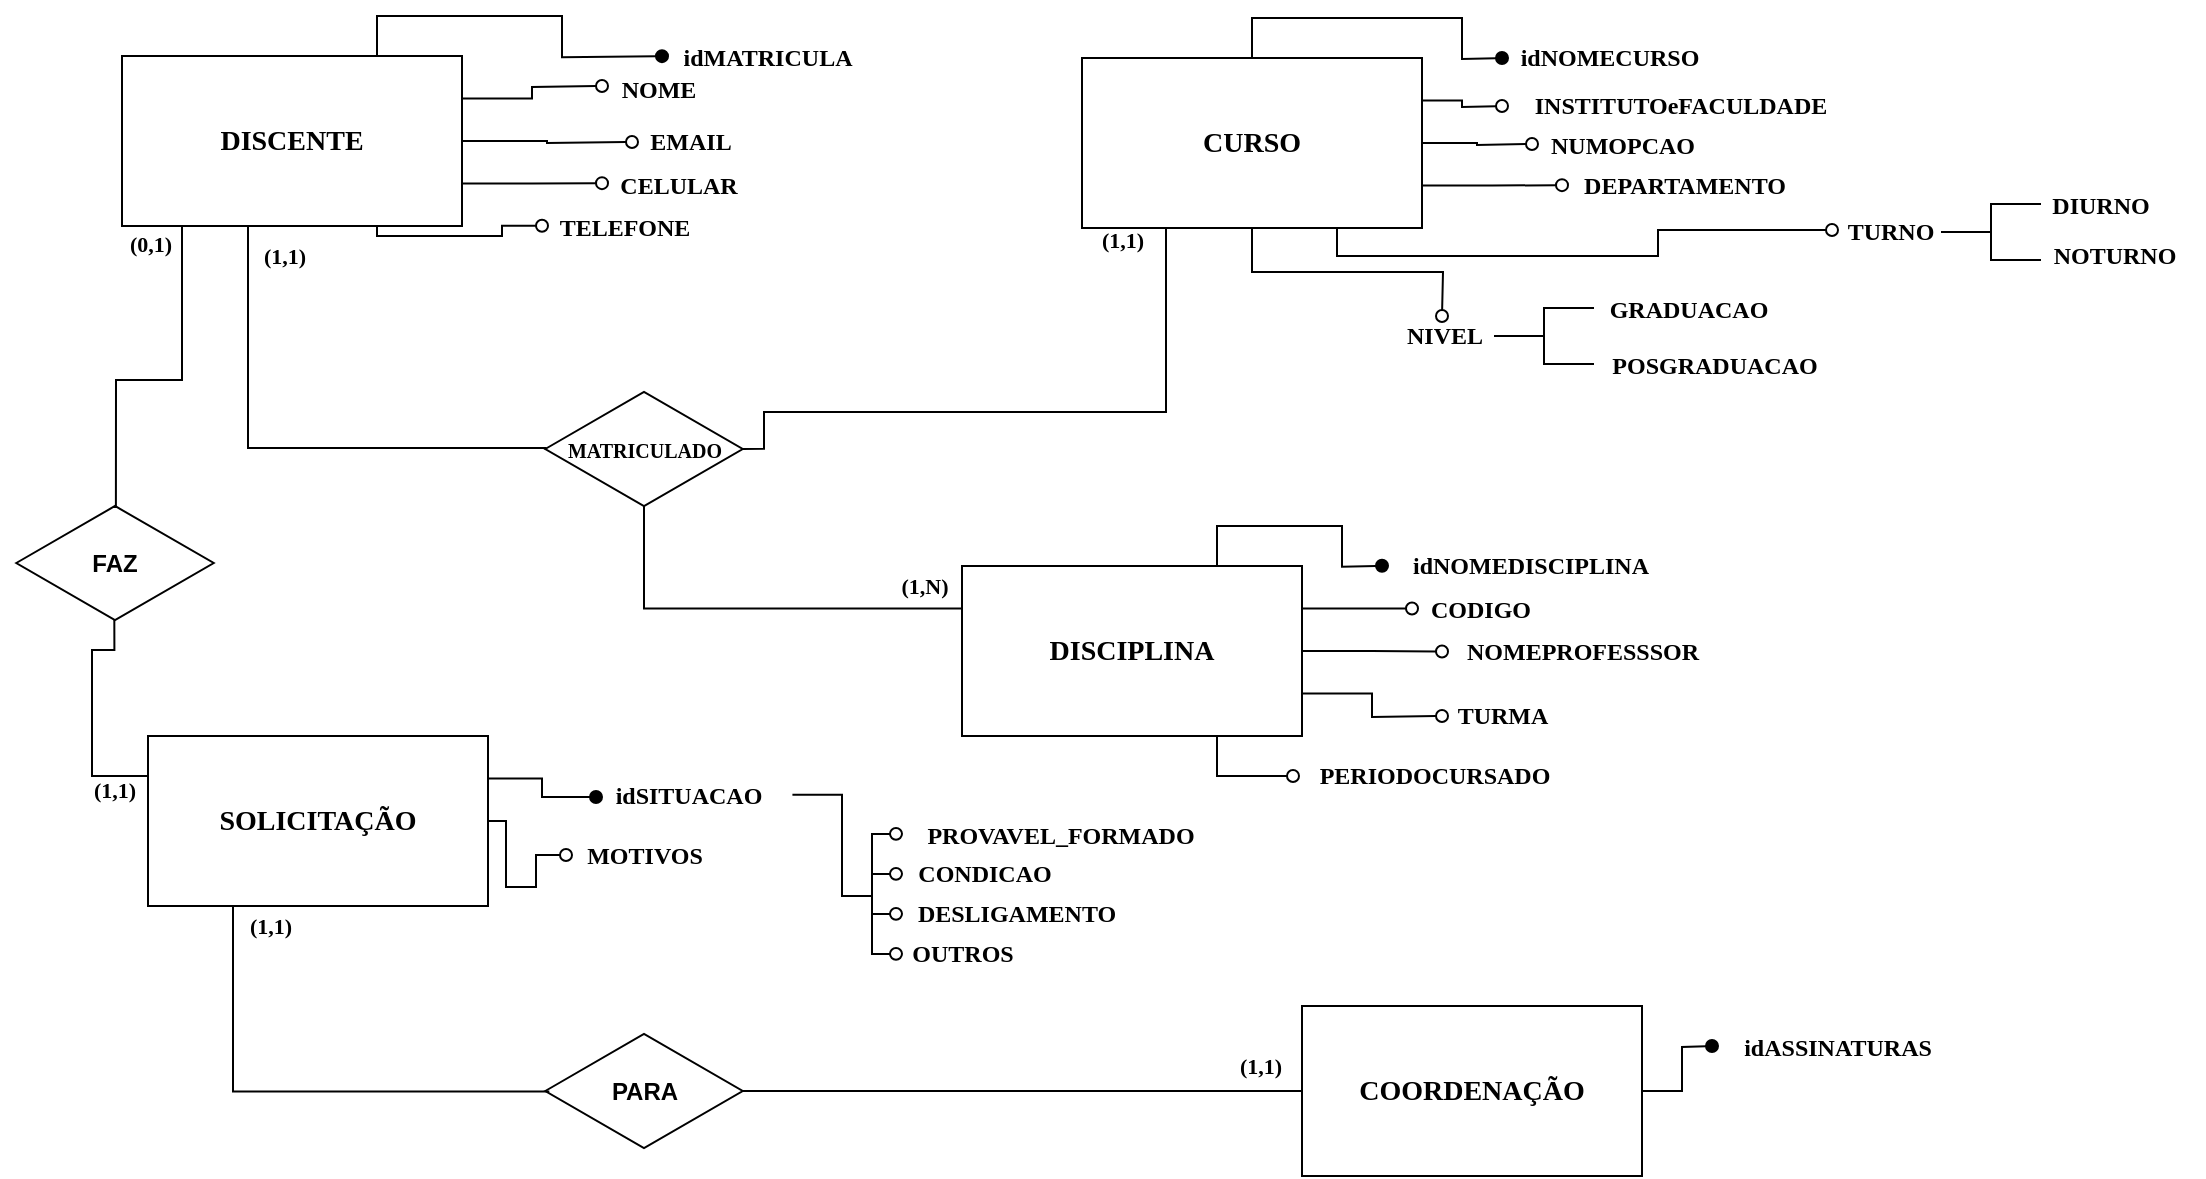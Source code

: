 <mxfile version="24.8.8">
  <diagram id="C5RBs43oDa-KdzZeNtuy" name="Page-1">
    <mxGraphModel dx="424" dy="858" grid="1" gridSize="15" guides="1" tooltips="1" connect="1" arrows="1" fold="1" page="1" pageScale="1" pageWidth="1169" pageHeight="827" math="0" shadow="0">
      <root>
        <mxCell id="WIyWlLk6GJQsqaUBKTNV-0" />
        <mxCell id="WIyWlLk6GJQsqaUBKTNV-1" parent="WIyWlLk6GJQsqaUBKTNV-0" />
        <mxCell id="zZQvNKMM1_MNGovXTg1E-174" style="edgeStyle=orthogonalEdgeStyle;rounded=0;orthogonalLoop=1;jettySize=auto;html=1;exitX=1;exitY=0.25;exitDx=0;exitDy=0;endArrow=oval;endFill=0;" edge="1" parent="WIyWlLk6GJQsqaUBKTNV-1" source="zZQvNKMM1_MNGovXTg1E-160">
          <mxGeometry relative="1" as="geometry">
            <mxPoint x="1500" y="134" as="targetPoint" />
          </mxGeometry>
        </mxCell>
        <mxCell id="zZQvNKMM1_MNGovXTg1E-175" style="edgeStyle=orthogonalEdgeStyle;rounded=0;orthogonalLoop=1;jettySize=auto;html=1;exitX=1;exitY=0.5;exitDx=0;exitDy=0;endArrow=oval;endFill=0;" edge="1" parent="WIyWlLk6GJQsqaUBKTNV-1" source="zZQvNKMM1_MNGovXTg1E-160">
          <mxGeometry relative="1" as="geometry">
            <mxPoint x="1515" y="162" as="targetPoint" />
          </mxGeometry>
        </mxCell>
        <mxCell id="zZQvNKMM1_MNGovXTg1E-185" value="&amp;nbsp; &amp;nbsp;idMATRICULA" style="text;html=1;align=center;verticalAlign=middle;resizable=0;points=[];autosize=1;strokeColor=none;fillColor=none;fontSize=12;fontFamily=Verdana;fontStyle=1" vertex="1" parent="WIyWlLk6GJQsqaUBKTNV-1">
          <mxGeometry x="1518" y="105" width="120" height="30" as="geometry" />
        </mxCell>
        <mxCell id="zZQvNKMM1_MNGovXTg1E-176" style="edgeStyle=orthogonalEdgeStyle;rounded=0;orthogonalLoop=1;jettySize=auto;html=1;exitX=1;exitY=0.75;exitDx=0;exitDy=0;endArrow=oval;endFill=0;" edge="1" parent="WIyWlLk6GJQsqaUBKTNV-1" source="zZQvNKMM1_MNGovXTg1E-160">
          <mxGeometry relative="1" as="geometry">
            <mxPoint x="1500" y="182.565" as="targetPoint" />
          </mxGeometry>
        </mxCell>
        <mxCell id="zZQvNKMM1_MNGovXTg1E-186" value="NOME" style="text;html=1;align=center;verticalAlign=middle;resizable=0;points=[];autosize=1;strokeColor=none;fillColor=none;fontFamily=Verdana;fontStyle=1" vertex="1" parent="WIyWlLk6GJQsqaUBKTNV-1">
          <mxGeometry x="1498" y="121" width="60" height="30" as="geometry" />
        </mxCell>
        <mxCell id="zZQvNKMM1_MNGovXTg1E-180" style="edgeStyle=orthogonalEdgeStyle;rounded=0;orthogonalLoop=1;jettySize=auto;html=1;exitX=0.75;exitY=1;exitDx=0;exitDy=0;endArrow=oval;endFill=0;" edge="1" parent="WIyWlLk6GJQsqaUBKTNV-1" source="zZQvNKMM1_MNGovXTg1E-160">
          <mxGeometry relative="1" as="geometry">
            <mxPoint x="1470" y="203.87" as="targetPoint" />
            <Array as="points">
              <mxPoint x="1387" y="209" />
              <mxPoint x="1450" y="209" />
              <mxPoint x="1450" y="204" />
            </Array>
          </mxGeometry>
        </mxCell>
        <mxCell id="zZQvNKMM1_MNGovXTg1E-187" value="EMAIL" style="text;html=1;align=center;verticalAlign=middle;resizable=0;points=[];autosize=1;strokeColor=none;fillColor=none;fontFamily=Verdana;fontStyle=1" vertex="1" parent="WIyWlLk6GJQsqaUBKTNV-1">
          <mxGeometry x="1506" y="147" width="75" height="30" as="geometry" />
        </mxCell>
        <mxCell id="zZQvNKMM1_MNGovXTg1E-183" style="edgeStyle=orthogonalEdgeStyle;rounded=0;orthogonalLoop=1;jettySize=auto;html=1;exitX=0.75;exitY=0;exitDx=0;exitDy=0;endArrow=oval;endFill=1;" edge="1" parent="WIyWlLk6GJQsqaUBKTNV-1" source="zZQvNKMM1_MNGovXTg1E-160">
          <mxGeometry relative="1" as="geometry">
            <mxPoint x="1530" y="119.087" as="targetPoint" />
          </mxGeometry>
        </mxCell>
        <mxCell id="zZQvNKMM1_MNGovXTg1E-188" value="CELULAR" style="text;html=1;align=center;verticalAlign=middle;resizable=0;points=[];autosize=1;strokeColor=none;fillColor=none;fontFamily=Verdana;fontStyle=1" vertex="1" parent="WIyWlLk6GJQsqaUBKTNV-1">
          <mxGeometry x="1493" y="169" width="90" height="30" as="geometry" />
        </mxCell>
        <mxCell id="zZQvNKMM1_MNGovXTg1E-189" value="TELEFONE" style="text;html=1;align=center;verticalAlign=middle;resizable=0;points=[];autosize=1;strokeColor=none;fillColor=none;fontFamily=Verdana;fontStyle=1" vertex="1" parent="WIyWlLk6GJQsqaUBKTNV-1">
          <mxGeometry x="1466" y="190" width="90" height="30" as="geometry" />
        </mxCell>
        <mxCell id="zZQvNKMM1_MNGovXTg1E-160" value="&lt;font face=&quot;Verdana&quot; style=&quot;font-size: 14px;&quot;&gt;&lt;b&gt;DISCENTE&lt;/b&gt;&lt;/font&gt;" style="whiteSpace=wrap;html=1;verticalAlign=middle;fillColor=none;" vertex="1" parent="WIyWlLk6GJQsqaUBKTNV-1">
          <mxGeometry x="1260" y="119" width="170" height="85" as="geometry" />
        </mxCell>
        <mxCell id="zZQvNKMM1_MNGovXTg1E-193" value="&lt;b&gt;FAZ&lt;/b&gt;" style="html=1;whiteSpace=wrap;shape=isoRectangle;fillColor=none;" vertex="1" parent="WIyWlLk6GJQsqaUBKTNV-1">
          <mxGeometry x="1200" y="344" width="113" height="57" as="geometry" />
        </mxCell>
        <mxCell id="zZQvNKMM1_MNGovXTg1E-196" style="edgeStyle=orthogonalEdgeStyle;rounded=0;orthogonalLoop=1;jettySize=auto;html=1;exitX=0.25;exitY=1;exitDx=0;exitDy=0;entryX=0.504;entryY=0.01;entryDx=0;entryDy=0;entryPerimeter=0;endArrow=none;endFill=0;" edge="1" parent="WIyWlLk6GJQsqaUBKTNV-1" source="zZQvNKMM1_MNGovXTg1E-160" target="zZQvNKMM1_MNGovXTg1E-193">
          <mxGeometry relative="1" as="geometry">
            <Array as="points">
              <mxPoint x="1290" y="204" />
              <mxPoint x="1290" y="281" />
              <mxPoint x="1257" y="281" />
            </Array>
          </mxGeometry>
        </mxCell>
        <mxCell id="zZQvNKMM1_MNGovXTg1E-207" style="edgeStyle=orthogonalEdgeStyle;rounded=0;orthogonalLoop=1;jettySize=auto;html=1;exitX=0;exitY=0.5;exitDx=0;exitDy=0;endArrow=none;endFill=0;entryX=0.497;entryY=1.001;entryDx=0;entryDy=0;entryPerimeter=0;" edge="1" parent="WIyWlLk6GJQsqaUBKTNV-1" source="zZQvNKMM1_MNGovXTg1E-206" target="zZQvNKMM1_MNGovXTg1E-193">
          <mxGeometry relative="1" as="geometry">
            <mxPoint x="1305" y="359" as="targetPoint" />
            <Array as="points">
              <mxPoint x="1273" y="479" />
              <mxPoint x="1245" y="479" />
              <mxPoint x="1245" y="416" />
            </Array>
          </mxGeometry>
        </mxCell>
        <mxCell id="zZQvNKMM1_MNGovXTg1E-257" style="edgeStyle=orthogonalEdgeStyle;rounded=0;orthogonalLoop=1;jettySize=auto;html=1;exitX=0;exitY=0.25;exitDx=0;exitDy=0;endArrow=none;endFill=0;" edge="1" parent="WIyWlLk6GJQsqaUBKTNV-1" source="zZQvNKMM1_MNGovXTg1E-252" target="zZQvNKMM1_MNGovXTg1E-237">
          <mxGeometry relative="1" as="geometry" />
        </mxCell>
        <mxCell id="zZQvNKMM1_MNGovXTg1E-275" style="edgeStyle=orthogonalEdgeStyle;rounded=0;orthogonalLoop=1;jettySize=auto;html=1;exitX=0.75;exitY=0;exitDx=0;exitDy=0;endArrow=oval;endFill=1;" edge="1" parent="WIyWlLk6GJQsqaUBKTNV-1" source="zZQvNKMM1_MNGovXTg1E-252">
          <mxGeometry relative="1" as="geometry">
            <mxPoint x="1890" y="373.857" as="targetPoint" />
          </mxGeometry>
        </mxCell>
        <mxCell id="zZQvNKMM1_MNGovXTg1E-276" style="edgeStyle=orthogonalEdgeStyle;rounded=0;orthogonalLoop=1;jettySize=auto;html=1;exitX=1;exitY=0.25;exitDx=0;exitDy=0;endArrow=oval;endFill=0;" edge="1" parent="WIyWlLk6GJQsqaUBKTNV-1" source="zZQvNKMM1_MNGovXTg1E-252">
          <mxGeometry relative="1" as="geometry">
            <mxPoint x="1905" y="395.286" as="targetPoint" />
          </mxGeometry>
        </mxCell>
        <mxCell id="zZQvNKMM1_MNGovXTg1E-277" style="edgeStyle=orthogonalEdgeStyle;rounded=0;orthogonalLoop=1;jettySize=auto;html=1;exitX=1;exitY=0.5;exitDx=0;exitDy=0;endArrow=oval;endFill=0;" edge="1" parent="WIyWlLk6GJQsqaUBKTNV-1" source="zZQvNKMM1_MNGovXTg1E-252">
          <mxGeometry relative="1" as="geometry">
            <mxPoint x="1920" y="416.714" as="targetPoint" />
          </mxGeometry>
        </mxCell>
        <mxCell id="zZQvNKMM1_MNGovXTg1E-278" style="edgeStyle=orthogonalEdgeStyle;rounded=0;orthogonalLoop=1;jettySize=auto;html=1;exitX=1;exitY=0.75;exitDx=0;exitDy=0;endArrow=oval;endFill=0;" edge="1" parent="WIyWlLk6GJQsqaUBKTNV-1" source="zZQvNKMM1_MNGovXTg1E-252">
          <mxGeometry relative="1" as="geometry">
            <mxPoint x="1920" y="449" as="targetPoint" />
          </mxGeometry>
        </mxCell>
        <mxCell id="zZQvNKMM1_MNGovXTg1E-279" style="edgeStyle=orthogonalEdgeStyle;rounded=0;orthogonalLoop=1;jettySize=auto;html=1;exitX=0.75;exitY=1;exitDx=0;exitDy=0;endArrow=oval;endFill=0;" edge="1" parent="WIyWlLk6GJQsqaUBKTNV-1" source="zZQvNKMM1_MNGovXTg1E-252">
          <mxGeometry relative="1" as="geometry">
            <mxPoint x="1845" y="479" as="targetPoint" />
          </mxGeometry>
        </mxCell>
        <mxCell id="zZQvNKMM1_MNGovXTg1E-252" value="&lt;font face=&quot;Verdana&quot; style=&quot;font-size: 14px;&quot;&gt;&lt;b&gt;DISCIPLINA&lt;/b&gt;&lt;/font&gt; " style="whiteSpace=wrap;html=1;verticalAlign=middle;fillColor=none;" vertex="1" parent="WIyWlLk6GJQsqaUBKTNV-1">
          <mxGeometry x="1680" y="374" width="170" height="85" as="geometry" />
        </mxCell>
        <mxCell id="zZQvNKMM1_MNGovXTg1E-280" value="idNOMEDISCIPLINA" style="text;html=1;align=center;verticalAlign=middle;resizable=0;points=[];autosize=1;strokeColor=none;fillColor=none;fontFamily=Verdana;fontStyle=1" vertex="1" parent="WIyWlLk6GJQsqaUBKTNV-1">
          <mxGeometry x="1889" y="358.5" width="150" height="30" as="geometry" />
        </mxCell>
        <mxCell id="zZQvNKMM1_MNGovXTg1E-281" value="TURMA" style="text;html=1;align=center;verticalAlign=middle;resizable=0;points=[];autosize=1;strokeColor=none;fillColor=none;fontFamily=Verdana;fontStyle=1" vertex="1" parent="WIyWlLk6GJQsqaUBKTNV-1">
          <mxGeometry x="1912" y="433.5" width="75" height="30" as="geometry" />
        </mxCell>
        <mxCell id="zZQvNKMM1_MNGovXTg1E-282" value="CODIGO" style="text;html=1;align=center;verticalAlign=middle;resizable=0;points=[];autosize=1;strokeColor=none;fillColor=none;fontFamily=Verdana;fontStyle=1" vertex="1" parent="WIyWlLk6GJQsqaUBKTNV-1">
          <mxGeometry x="1901" y="380.5" width="75" height="30" as="geometry" />
        </mxCell>
        <mxCell id="zZQvNKMM1_MNGovXTg1E-283" value="NOMEPROFESSSOR" style="text;html=1;align=center;verticalAlign=middle;resizable=0;points=[];autosize=1;strokeColor=none;fillColor=none;fontFamily=Verdana;fontStyle=1" vertex="1" parent="WIyWlLk6GJQsqaUBKTNV-1">
          <mxGeometry x="1915" y="401.5" width="150" height="30" as="geometry" />
        </mxCell>
        <mxCell id="zZQvNKMM1_MNGovXTg1E-284" value="PERIODOCURSADO" style="text;html=1;align=center;verticalAlign=middle;resizable=0;points=[];autosize=1;strokeColor=none;fillColor=none;fontFamily=Verdana;fontStyle=1" vertex="1" parent="WIyWlLk6GJQsqaUBKTNV-1">
          <mxGeometry x="1841" y="464" width="150" height="30" as="geometry" />
        </mxCell>
        <mxCell id="zZQvNKMM1_MNGovXTg1E-208" style="edgeStyle=orthogonalEdgeStyle;rounded=0;orthogonalLoop=1;jettySize=auto;html=1;exitX=1;exitY=0.25;exitDx=0;exitDy=0;endArrow=oval;endFill=0;" edge="1" parent="WIyWlLk6GJQsqaUBKTNV-1" source="zZQvNKMM1_MNGovXTg1E-218">
          <mxGeometry relative="1" as="geometry">
            <mxPoint x="1950" y="144" as="targetPoint" />
          </mxGeometry>
        </mxCell>
        <mxCell id="zZQvNKMM1_MNGovXTg1E-209" style="edgeStyle=orthogonalEdgeStyle;rounded=0;orthogonalLoop=1;jettySize=auto;html=1;exitX=1;exitY=0.5;exitDx=0;exitDy=0;endArrow=oval;endFill=0;" edge="1" parent="WIyWlLk6GJQsqaUBKTNV-1" source="zZQvNKMM1_MNGovXTg1E-218">
          <mxGeometry relative="1" as="geometry">
            <mxPoint x="1965" y="163" as="targetPoint" />
          </mxGeometry>
        </mxCell>
        <mxCell id="zZQvNKMM1_MNGovXTg1E-210" value="&amp;nbsp; &amp;nbsp;idNOMECURSO" style="text;html=1;align=center;verticalAlign=middle;resizable=0;points=[];autosize=1;strokeColor=none;fillColor=none;fontSize=12;fontFamily=Verdana;fontStyle=1" vertex="1" parent="WIyWlLk6GJQsqaUBKTNV-1">
          <mxGeometry x="1931" y="105" width="135" height="30" as="geometry" />
        </mxCell>
        <mxCell id="zZQvNKMM1_MNGovXTg1E-211" style="edgeStyle=orthogonalEdgeStyle;rounded=0;orthogonalLoop=1;jettySize=auto;html=1;exitX=1;exitY=0.75;exitDx=0;exitDy=0;endArrow=oval;endFill=0;" edge="1" parent="WIyWlLk6GJQsqaUBKTNV-1" source="zZQvNKMM1_MNGovXTg1E-218">
          <mxGeometry relative="1" as="geometry">
            <mxPoint x="1980" y="183.565" as="targetPoint" />
          </mxGeometry>
        </mxCell>
        <mxCell id="zZQvNKMM1_MNGovXTg1E-212" value="INSTITUTOeFACULDADE" style="text;html=1;align=center;verticalAlign=middle;resizable=0;points=[];autosize=1;strokeColor=none;fillColor=none;fontFamily=Verdana;fontStyle=1" vertex="1" parent="WIyWlLk6GJQsqaUBKTNV-1">
          <mxGeometry x="1949" y="129" width="180" height="30" as="geometry" />
        </mxCell>
        <mxCell id="zZQvNKMM1_MNGovXTg1E-214" value="TURNO" style="text;html=1;align=center;verticalAlign=middle;resizable=0;points=[];autosize=1;strokeColor=none;fillColor=none;fontFamily=Verdana;fontStyle=1" vertex="1" parent="WIyWlLk6GJQsqaUBKTNV-1">
          <mxGeometry x="2106.5" y="192" width="75" height="30" as="geometry" />
        </mxCell>
        <mxCell id="zZQvNKMM1_MNGovXTg1E-216" value="NUMOPCAO" style="text;html=1;align=center;verticalAlign=middle;resizable=0;points=[];autosize=1;strokeColor=none;fillColor=none;fontFamily=Verdana;fontStyle=1" vertex="1" parent="WIyWlLk6GJQsqaUBKTNV-1">
          <mxGeometry x="1957" y="148.5" width="105" height="30" as="geometry" />
        </mxCell>
        <mxCell id="zZQvNKMM1_MNGovXTg1E-217" value="DEPARTAMENTO" style="text;html=1;align=center;verticalAlign=middle;resizable=0;points=[];autosize=1;strokeColor=none;fillColor=none;fontFamily=Verdana;fontStyle=1" vertex="1" parent="WIyWlLk6GJQsqaUBKTNV-1">
          <mxGeometry x="1973.5" y="169" width="135" height="30" as="geometry" />
        </mxCell>
        <mxCell id="zZQvNKMM1_MNGovXTg1E-219" style="edgeStyle=orthogonalEdgeStyle;rounded=0;orthogonalLoop=1;jettySize=auto;html=1;exitX=0.5;exitY=0;exitDx=0;exitDy=0;endArrow=oval;endFill=1;" edge="1" parent="WIyWlLk6GJQsqaUBKTNV-1" source="zZQvNKMM1_MNGovXTg1E-218">
          <mxGeometry relative="1" as="geometry">
            <mxPoint x="1950" y="120" as="targetPoint" />
          </mxGeometry>
        </mxCell>
        <mxCell id="zZQvNKMM1_MNGovXTg1E-220" style="edgeStyle=orthogonalEdgeStyle;rounded=0;orthogonalLoop=1;jettySize=auto;html=1;exitX=0.75;exitY=1;exitDx=0;exitDy=0;endArrow=oval;endFill=0;" edge="1" parent="WIyWlLk6GJQsqaUBKTNV-1" source="zZQvNKMM1_MNGovXTg1E-218">
          <mxGeometry relative="1" as="geometry">
            <mxPoint x="2115" y="206" as="targetPoint" />
            <Array as="points">
              <mxPoint x="1868" y="219" />
              <mxPoint x="2028" y="219" />
              <mxPoint x="2028" y="206" />
              <mxPoint x="2115" y="206" />
            </Array>
          </mxGeometry>
        </mxCell>
        <mxCell id="zZQvNKMM1_MNGovXTg1E-225" style="edgeStyle=orthogonalEdgeStyle;rounded=0;orthogonalLoop=1;jettySize=auto;html=1;exitX=0.5;exitY=1;exitDx=0;exitDy=0;endArrow=oval;endFill=0;" edge="1" parent="WIyWlLk6GJQsqaUBKTNV-1" source="zZQvNKMM1_MNGovXTg1E-218">
          <mxGeometry relative="1" as="geometry">
            <mxPoint x="1920" y="249" as="targetPoint" />
          </mxGeometry>
        </mxCell>
        <mxCell id="zZQvNKMM1_MNGovXTg1E-218" value="&lt;font face=&quot;Verdana&quot;&gt;&lt;span style=&quot;font-size: 14px;&quot;&gt;&lt;b&gt;CURSO&lt;/b&gt;&lt;/span&gt;&lt;/font&gt;" style="whiteSpace=wrap;html=1;verticalAlign=middle;fillColor=none;" vertex="1" parent="WIyWlLk6GJQsqaUBKTNV-1">
          <mxGeometry x="1740" y="120" width="170" height="85" as="geometry" />
        </mxCell>
        <mxCell id="zZQvNKMM1_MNGovXTg1E-221" value="" style="strokeWidth=1;html=1;shape=mxgraph.flowchart.annotation_2;align=left;labelPosition=right;pointerEvents=1;" vertex="1" parent="WIyWlLk6GJQsqaUBKTNV-1">
          <mxGeometry x="2169.5" y="193" width="50" height="28" as="geometry" />
        </mxCell>
        <mxCell id="zZQvNKMM1_MNGovXTg1E-223" value="DIURNO" style="text;html=1;align=center;verticalAlign=middle;resizable=0;points=[];autosize=1;strokeColor=none;fillColor=none;fontFamily=Verdana;fontStyle=1" vertex="1" parent="WIyWlLk6GJQsqaUBKTNV-1">
          <mxGeometry x="2211" y="179" width="75" height="30" as="geometry" />
        </mxCell>
        <mxCell id="zZQvNKMM1_MNGovXTg1E-224" value="NOTURNO" style="text;html=1;align=center;verticalAlign=middle;resizable=0;points=[];autosize=1;strokeColor=none;fillColor=none;fontFamily=Verdana;fontStyle=1" vertex="1" parent="WIyWlLk6GJQsqaUBKTNV-1">
          <mxGeometry x="2211" y="204" width="90" height="30" as="geometry" />
        </mxCell>
        <mxCell id="zZQvNKMM1_MNGovXTg1E-226" value="NIVEL" style="text;html=1;align=center;verticalAlign=middle;resizable=0;points=[];autosize=1;strokeColor=none;fillColor=none;fontFamily=Verdana;fontStyle=1" vertex="1" parent="WIyWlLk6GJQsqaUBKTNV-1">
          <mxGeometry x="1883.5" y="244" width="75" height="30" as="geometry" />
        </mxCell>
        <mxCell id="zZQvNKMM1_MNGovXTg1E-227" value="" style="strokeWidth=1;html=1;shape=mxgraph.flowchart.annotation_2;align=left;labelPosition=right;pointerEvents=1;" vertex="1" parent="WIyWlLk6GJQsqaUBKTNV-1">
          <mxGeometry x="1946" y="245" width="50" height="28" as="geometry" />
        </mxCell>
        <mxCell id="zZQvNKMM1_MNGovXTg1E-228" value="GRADUACAO" style="text;html=1;align=center;verticalAlign=middle;resizable=0;points=[];autosize=1;strokeColor=none;fillColor=none;fontFamily=Verdana;fontStyle=1" vertex="1" parent="WIyWlLk6GJQsqaUBKTNV-1">
          <mxGeometry x="1990" y="231" width="105" height="30" as="geometry" />
        </mxCell>
        <mxCell id="zZQvNKMM1_MNGovXTg1E-229" value="POSGRADUACAO" style="text;html=1;align=center;verticalAlign=middle;resizable=0;points=[];autosize=1;strokeColor=none;fillColor=none;fontFamily=Verdana;fontStyle=1" vertex="1" parent="WIyWlLk6GJQsqaUBKTNV-1">
          <mxGeometry x="1988" y="259" width="135" height="30" as="geometry" />
        </mxCell>
        <mxCell id="zZQvNKMM1_MNGovXTg1E-302" style="edgeStyle=orthogonalEdgeStyle;rounded=0;orthogonalLoop=1;jettySize=auto;html=1;exitX=0.081;exitY=0.504;exitDx=0;exitDy=0;entryX=0.25;entryY=1;entryDx=0;entryDy=0;endArrow=none;endFill=0;exitPerimeter=0;" edge="1" parent="WIyWlLk6GJQsqaUBKTNV-1" source="zZQvNKMM1_MNGovXTg1E-303" target="zZQvNKMM1_MNGovXTg1E-206">
          <mxGeometry relative="1" as="geometry" />
        </mxCell>
        <mxCell id="zZQvNKMM1_MNGovXTg1E-341" style="edgeStyle=orthogonalEdgeStyle;rounded=0;orthogonalLoop=1;jettySize=auto;html=1;exitX=1;exitY=0.5;exitDx=0;exitDy=0;endArrow=oval;endFill=1;" edge="1" parent="WIyWlLk6GJQsqaUBKTNV-1" source="zZQvNKMM1_MNGovXTg1E-293">
          <mxGeometry relative="1" as="geometry">
            <mxPoint x="2055" y="614" as="targetPoint" />
          </mxGeometry>
        </mxCell>
        <mxCell id="zZQvNKMM1_MNGovXTg1E-293" value="&lt;font face=&quot;Verdana&quot; style=&quot;font-size: 14px;&quot;&gt;&lt;b&gt;COORDENAÇÃO&lt;/b&gt;&lt;/font&gt;" style="whiteSpace=wrap;html=1;verticalAlign=middle;fillColor=none;" vertex="1" parent="WIyWlLk6GJQsqaUBKTNV-1">
          <mxGeometry x="1850" y="594" width="170" height="85" as="geometry" />
        </mxCell>
        <mxCell id="zZQvNKMM1_MNGovXTg1E-296" value="&amp;nbsp;idASSINATURAS" style="text;html=1;align=center;verticalAlign=middle;resizable=0;points=[];autosize=1;strokeColor=none;fillColor=none;fontFamily=Verdana;fontStyle=1" vertex="1" parent="WIyWlLk6GJQsqaUBKTNV-1">
          <mxGeometry x="2048" y="600" width="135" height="30" as="geometry" />
        </mxCell>
        <mxCell id="zZQvNKMM1_MNGovXTg1E-307" value="(1,1)" style="text;html=1;align=center;verticalAlign=middle;resizable=1;points=[];autosize=1;strokeColor=none;fillColor=none;fontSize=11;fontFamily=Verdana;fontStyle=1;movable=1;rotatable=1;deletable=1;editable=1;locked=0;connectable=1;" vertex="1" parent="WIyWlLk6GJQsqaUBKTNV-1">
          <mxGeometry x="1311" y="203.5" width="60" height="30" as="geometry" />
        </mxCell>
        <mxCell id="zZQvNKMM1_MNGovXTg1E-308" value="(1,1)" style="text;html=1;align=center;verticalAlign=middle;resizable=0;points=[];autosize=1;strokeColor=none;fillColor=none;fontSize=11;fontFamily=Verdana;fontStyle=1" vertex="1" parent="WIyWlLk6GJQsqaUBKTNV-1">
          <mxGeometry x="1730" y="196" width="60" height="30" as="geometry" />
        </mxCell>
        <mxCell id="zZQvNKMM1_MNGovXTg1E-309" value="(1,N)" style="text;html=1;align=center;verticalAlign=middle;resizable=0;points=[];autosize=1;strokeColor=none;fillColor=none;fontSize=11;fontFamily=Verdana;fontStyle=1" vertex="1" parent="WIyWlLk6GJQsqaUBKTNV-1">
          <mxGeometry x="1631" y="368.5" width="60" height="30" as="geometry" />
        </mxCell>
        <mxCell id="zZQvNKMM1_MNGovXTg1E-197" style="edgeStyle=orthogonalEdgeStyle;rounded=0;orthogonalLoop=1;jettySize=auto;html=1;exitX=1;exitY=0.25;exitDx=0;exitDy=0;endArrow=oval;endFill=1;" edge="1" parent="WIyWlLk6GJQsqaUBKTNV-1" source="zZQvNKMM1_MNGovXTg1E-206">
          <mxGeometry relative="1" as="geometry">
            <mxPoint x="1497" y="488.52" as="targetPoint" />
            <Array as="points">
              <mxPoint x="1470" y="480.52" />
              <mxPoint x="1470" y="489.52" />
              <mxPoint x="1497" y="489.52" />
            </Array>
          </mxGeometry>
        </mxCell>
        <mxCell id="zZQvNKMM1_MNGovXTg1E-198" style="edgeStyle=orthogonalEdgeStyle;rounded=0;orthogonalLoop=1;jettySize=auto;html=1;exitX=1;exitY=0.5;exitDx=0;exitDy=0;endArrow=oval;endFill=0;" edge="1" parent="WIyWlLk6GJQsqaUBKTNV-1" source="zZQvNKMM1_MNGovXTg1E-206">
          <mxGeometry relative="1" as="geometry">
            <mxPoint x="1482" y="518.52" as="targetPoint" />
            <Array as="points">
              <mxPoint x="1452" y="501.52" />
              <mxPoint x="1452" y="534.52" />
              <mxPoint x="1467" y="534.52" />
              <mxPoint x="1467" y="518.52" />
            </Array>
          </mxGeometry>
        </mxCell>
        <mxCell id="zZQvNKMM1_MNGovXTg1E-318" style="edgeStyle=orthogonalEdgeStyle;rounded=0;orthogonalLoop=1;jettySize=auto;html=1;exitX=1.002;exitY=0.495;exitDx=0;exitDy=0;exitPerimeter=0;shadow=0;flowAnimation=0;strokeColor=default;endArrow=none;endFill=0;" edge="1" parent="WIyWlLk6GJQsqaUBKTNV-1" source="zZQvNKMM1_MNGovXTg1E-200">
          <mxGeometry relative="1" as="geometry">
            <mxPoint x="1635" y="539" as="targetPoint" />
            <Array as="points">
              <mxPoint x="1620" y="488" />
            </Array>
          </mxGeometry>
        </mxCell>
        <mxCell id="zZQvNKMM1_MNGovXTg1E-200" value="idSITUACAO" style="text;html=1;align=center;verticalAlign=middle;resizable=0;points=[];autosize=1;strokeColor=none;fillColor=none;fontFamily=Verdana;fontStyle=1" vertex="1" parent="WIyWlLk6GJQsqaUBKTNV-1">
          <mxGeometry x="1490" y="473.52" width="105" height="30" as="geometry" />
        </mxCell>
        <mxCell id="zZQvNKMM1_MNGovXTg1E-202" value="MOTIVOS" style="text;html=1;align=center;verticalAlign=middle;resizable=0;points=[];autosize=1;strokeColor=none;fillColor=none;fontFamily=Verdana;fontStyle=1" vertex="1" parent="WIyWlLk6GJQsqaUBKTNV-1">
          <mxGeometry x="1476" y="503.52" width="90" height="30" as="geometry" />
        </mxCell>
        <mxCell id="zZQvNKMM1_MNGovXTg1E-206" value="&lt;font face=&quot;Verdana&quot; style=&quot;font-size: 14px;&quot;&gt;&lt;b&gt;SOLICITAÇÃO&lt;/b&gt;&lt;/font&gt;" style="whiteSpace=wrap;html=1;verticalAlign=middle;fillColor=none;" vertex="1" parent="WIyWlLk6GJQsqaUBKTNV-1">
          <mxGeometry x="1273" y="459" width="170" height="85" as="geometry" />
        </mxCell>
        <mxCell id="zZQvNKMM1_MNGovXTg1E-128" value="" style="group;shadow=0;verticalAlign=middle;horizontal=1;fontFamily=Courier New;strokeWidth=1;" vertex="1" connectable="0" parent="WIyWlLk6GJQsqaUBKTNV-1">
          <mxGeometry x="1635" y="508" width="30" height="60" as="geometry" />
        </mxCell>
        <mxCell id="zZQvNKMM1_MNGovXTg1E-131" value="" style="group;shadow=0;verticalAlign=bottom;horizontal=1;fontFamily=Courier New;" vertex="1" connectable="0" parent="zZQvNKMM1_MNGovXTg1E-128">
          <mxGeometry width="30" height="60" as="geometry" />
        </mxCell>
        <mxCell id="zZQvNKMM1_MNGovXTg1E-132" value="" style="strokeWidth=1;html=1;shape=mxgraph.flowchart.annotation_1;align=left;pointerEvents=1;shadow=0;horizontal=1;fontFamily=Courier New;" vertex="1" parent="zZQvNKMM1_MNGovXTg1E-131">
          <mxGeometry width="9.483" height="40" as="geometry" />
        </mxCell>
        <mxCell id="zZQvNKMM1_MNGovXTg1E-133" value="" style="strokeWidth=1;html=1;shape=mxgraph.flowchart.annotation_1;align=left;pointerEvents=1;shadow=0;horizontal=1;fontFamily=Courier New;" vertex="1" parent="zZQvNKMM1_MNGovXTg1E-131">
          <mxGeometry y="20" width="9.483" height="40" as="geometry" />
        </mxCell>
        <mxCell id="zZQvNKMM1_MNGovXTg1E-323" value="" style="group" vertex="1" connectable="0" parent="zZQvNKMM1_MNGovXTg1E-128">
          <mxGeometry width="9.483" height="60" as="geometry" />
        </mxCell>
        <mxCell id="zZQvNKMM1_MNGovXTg1E-129" value="" style="strokeWidth=1;html=1;shape=mxgraph.flowchart.annotation_1;align=left;pointerEvents=1;shadow=0;horizontal=1;fontFamily=Courier New;" vertex="1" parent="zZQvNKMM1_MNGovXTg1E-323">
          <mxGeometry width="9.483" height="40" as="geometry" />
        </mxCell>
        <mxCell id="zZQvNKMM1_MNGovXTg1E-130" value="" style="strokeWidth=1;html=1;shape=mxgraph.flowchart.annotation_1;align=left;pointerEvents=1;shadow=0;horizontal=1;fontFamily=Courier New;" vertex="1" parent="zZQvNKMM1_MNGovXTg1E-323">
          <mxGeometry y="20" width="9.483" height="40" as="geometry" />
        </mxCell>
        <mxCell id="zZQvNKMM1_MNGovXTg1E-331" value="" style="ellipse;whiteSpace=wrap;html=1;fillColor=none;aspect=fixed;" vertex="1" parent="WIyWlLk6GJQsqaUBKTNV-1">
          <mxGeometry x="1644" y="505.0" width="6" height="5.85" as="geometry" />
        </mxCell>
        <mxCell id="zZQvNKMM1_MNGovXTg1E-332" value="" style="ellipse;whiteSpace=wrap;html=1;fillColor=none;aspect=fixed;" vertex="1" parent="WIyWlLk6GJQsqaUBKTNV-1">
          <mxGeometry x="1644" y="525" width="6" height="5.85" as="geometry" />
        </mxCell>
        <mxCell id="zZQvNKMM1_MNGovXTg1E-333" value="" style="ellipse;whiteSpace=wrap;html=1;fillColor=none;aspect=fixed;" vertex="1" parent="WIyWlLk6GJQsqaUBKTNV-1">
          <mxGeometry x="1644" y="545" width="6" height="5.85" as="geometry" />
        </mxCell>
        <mxCell id="zZQvNKMM1_MNGovXTg1E-334" value="" style="ellipse;whiteSpace=wrap;html=1;fillColor=none;aspect=fixed;" vertex="1" parent="WIyWlLk6GJQsqaUBKTNV-1">
          <mxGeometry x="1644" y="565" width="6" height="5.85" as="geometry" />
        </mxCell>
        <mxCell id="zZQvNKMM1_MNGovXTg1E-335" value="PROVAVEL_FORMADO" style="text;html=1;align=center;verticalAlign=middle;resizable=0;points=[];autosize=1;strokeColor=none;fillColor=none;fontFamily=Verdana;fontStyle=1" vertex="1" parent="WIyWlLk6GJQsqaUBKTNV-1">
          <mxGeometry x="1646" y="494" width="165" height="30" as="geometry" />
        </mxCell>
        <mxCell id="zZQvNKMM1_MNGovXTg1E-336" value="CONDICAO" style="text;html=1;align=center;verticalAlign=middle;resizable=0;points=[];autosize=1;strokeColor=none;fillColor=none;fontFamily=Verdana;fontStyle=1" vertex="1" parent="WIyWlLk6GJQsqaUBKTNV-1">
          <mxGeometry x="1638" y="513" width="105" height="30" as="geometry" />
        </mxCell>
        <mxCell id="zZQvNKMM1_MNGovXTg1E-338" value="DESLIGAMENTO" style="text;html=1;align=center;verticalAlign=middle;resizable=0;points=[];autosize=1;strokeColor=none;fillColor=none;fontFamily=Verdana;fontStyle=1" vertex="1" parent="WIyWlLk6GJQsqaUBKTNV-1">
          <mxGeometry x="1639" y="532.52" width="135" height="30" as="geometry" />
        </mxCell>
        <mxCell id="zZQvNKMM1_MNGovXTg1E-339" value="OUTROS" style="text;html=1;align=center;verticalAlign=middle;resizable=0;points=[];autosize=1;strokeColor=none;fillColor=none;fontFamily=Verdana;fontStyle=1" vertex="1" parent="WIyWlLk6GJQsqaUBKTNV-1">
          <mxGeometry x="1635" y="553" width="90" height="30" as="geometry" />
        </mxCell>
        <mxCell id="zZQvNKMM1_MNGovXTg1E-344" value="" style="edgeStyle=orthogonalEdgeStyle;rounded=0;orthogonalLoop=1;jettySize=auto;html=1;exitX=0;exitY=0.5;exitDx=0;exitDy=0;entryX=0.933;entryY=0.501;entryDx=0;entryDy=0;endArrow=none;endFill=0;entryPerimeter=0;" edge="1" parent="WIyWlLk6GJQsqaUBKTNV-1" source="zZQvNKMM1_MNGovXTg1E-293" target="zZQvNKMM1_MNGovXTg1E-303">
          <mxGeometry relative="1" as="geometry">
            <mxPoint x="1850" y="637" as="sourcePoint" />
            <mxPoint x="1316" y="544" as="targetPoint" />
          </mxGeometry>
        </mxCell>
        <mxCell id="zZQvNKMM1_MNGovXTg1E-303" value="&lt;b&gt;PARA&lt;/b&gt;" style="html=1;whiteSpace=wrap;shape=isoRectangle;fillColor=none;" vertex="1" parent="WIyWlLk6GJQsqaUBKTNV-1">
          <mxGeometry x="1464.5" y="608" width="113" height="57" as="geometry" />
        </mxCell>
        <mxCell id="zZQvNKMM1_MNGovXTg1E-237" value="&lt;font style=&quot;font-size: 10px;&quot; face=&quot;Verdana&quot;&gt;&lt;b style=&quot;&quot;&gt;MATRICULADO&lt;/b&gt;&lt;/font&gt;" style="html=1;whiteSpace=wrap;shape=isoRectangle;fillColor=none;" vertex="1" parent="WIyWlLk6GJQsqaUBKTNV-1">
          <mxGeometry x="1464.5" y="287" width="113" height="57" as="geometry" />
        </mxCell>
        <mxCell id="zZQvNKMM1_MNGovXTg1E-347" style="edgeStyle=orthogonalEdgeStyle;rounded=0;orthogonalLoop=1;jettySize=auto;html=1;exitX=0.25;exitY=1;exitDx=0;exitDy=0;endArrow=none;endFill=0;entryX=0.065;entryY=0.509;entryDx=0;entryDy=0;entryPerimeter=0;" edge="1" parent="WIyWlLk6GJQsqaUBKTNV-1" target="zZQvNKMM1_MNGovXTg1E-237">
          <mxGeometry relative="1" as="geometry">
            <mxPoint x="1290" y="204" as="sourcePoint" />
            <mxPoint x="1470" y="315" as="targetPoint" />
            <Array as="points">
              <mxPoint x="1323" y="204" />
              <mxPoint x="1323" y="315" />
              <mxPoint x="1472" y="315" />
            </Array>
          </mxGeometry>
        </mxCell>
        <mxCell id="zZQvNKMM1_MNGovXTg1E-348" style="edgeStyle=orthogonalEdgeStyle;rounded=0;orthogonalLoop=1;jettySize=auto;html=1;exitX=0.25;exitY=1;exitDx=0;exitDy=0;endArrow=none;endFill=0;entryX=0.936;entryY=0.499;entryDx=0;entryDy=0;entryPerimeter=0;" edge="1" parent="WIyWlLk6GJQsqaUBKTNV-1" target="zZQvNKMM1_MNGovXTg1E-237">
          <mxGeometry relative="1" as="geometry">
            <mxPoint x="1779.02" y="205" as="sourcePoint" />
            <mxPoint x="1572" y="316" as="targetPoint" />
            <Array as="points">
              <mxPoint x="1782" y="205" />
              <mxPoint x="1782" y="297" />
              <mxPoint x="1581" y="297" />
              <mxPoint x="1581" y="315" />
            </Array>
          </mxGeometry>
        </mxCell>
        <mxCell id="zZQvNKMM1_MNGovXTg1E-351" value="(0,1)" style="text;html=1;align=center;verticalAlign=middle;resizable=1;points=[];autosize=1;strokeColor=none;fillColor=none;fontSize=11;fontFamily=Verdana;fontStyle=1;movable=1;rotatable=1;deletable=1;editable=1;locked=0;connectable=1;" vertex="1" parent="WIyWlLk6GJQsqaUBKTNV-1">
          <mxGeometry x="1243.5" y="197.5" width="60" height="30" as="geometry" />
        </mxCell>
        <mxCell id="zZQvNKMM1_MNGovXTg1E-352" value="(1,1)" style="text;html=1;align=center;verticalAlign=middle;resizable=1;points=[];autosize=1;strokeColor=none;fillColor=none;fontSize=11;fontFamily=Verdana;fontStyle=1;movable=1;rotatable=1;deletable=1;editable=1;locked=0;connectable=1;" vertex="1" parent="WIyWlLk6GJQsqaUBKTNV-1">
          <mxGeometry x="1225.5" y="470.52" width="60" height="30" as="geometry" />
        </mxCell>
        <mxCell id="zZQvNKMM1_MNGovXTg1E-353" value="(1,1)" style="text;html=1;align=center;verticalAlign=middle;resizable=1;points=[];autosize=1;strokeColor=none;fillColor=none;fontSize=11;fontFamily=Verdana;fontStyle=1;movable=1;rotatable=1;deletable=1;editable=1;locked=0;connectable=1;" vertex="1" parent="WIyWlLk6GJQsqaUBKTNV-1">
          <mxGeometry x="1304" y="539" width="60" height="30" as="geometry" />
        </mxCell>
        <mxCell id="zZQvNKMM1_MNGovXTg1E-354" value="(1,1)" style="text;html=1;align=center;verticalAlign=middle;resizable=1;points=[];autosize=1;strokeColor=none;fillColor=none;fontSize=11;fontFamily=Verdana;fontStyle=1;movable=1;rotatable=1;deletable=1;editable=1;locked=0;connectable=1;" vertex="1" parent="WIyWlLk6GJQsqaUBKTNV-1">
          <mxGeometry x="1799" y="609" width="60" height="30" as="geometry" />
        </mxCell>
      </root>
    </mxGraphModel>
  </diagram>
</mxfile>
